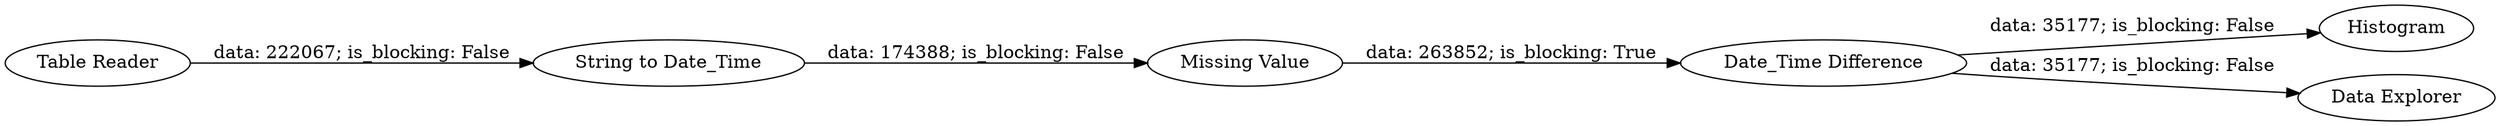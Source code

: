 digraph {
	"-3385342055892407593_5" [label="Missing Value"]
	"-3385342055892407593_4" [label=Histogram]
	"-3385342055892407593_3" [label="Date_Time Difference"]
	"-3385342055892407593_6" [label="Data Explorer"]
	"-3385342055892407593_1" [label="Table Reader"]
	"-3385342055892407593_2" [label="String to Date_Time"]
	"-3385342055892407593_3" -> "-3385342055892407593_6" [label="data: 35177; is_blocking: False"]
	"-3385342055892407593_5" -> "-3385342055892407593_3" [label="data: 263852; is_blocking: True"]
	"-3385342055892407593_1" -> "-3385342055892407593_2" [label="data: 222067; is_blocking: False"]
	"-3385342055892407593_2" -> "-3385342055892407593_5" [label="data: 174388; is_blocking: False"]
	"-3385342055892407593_3" -> "-3385342055892407593_4" [label="data: 35177; is_blocking: False"]
	rankdir=LR
}
